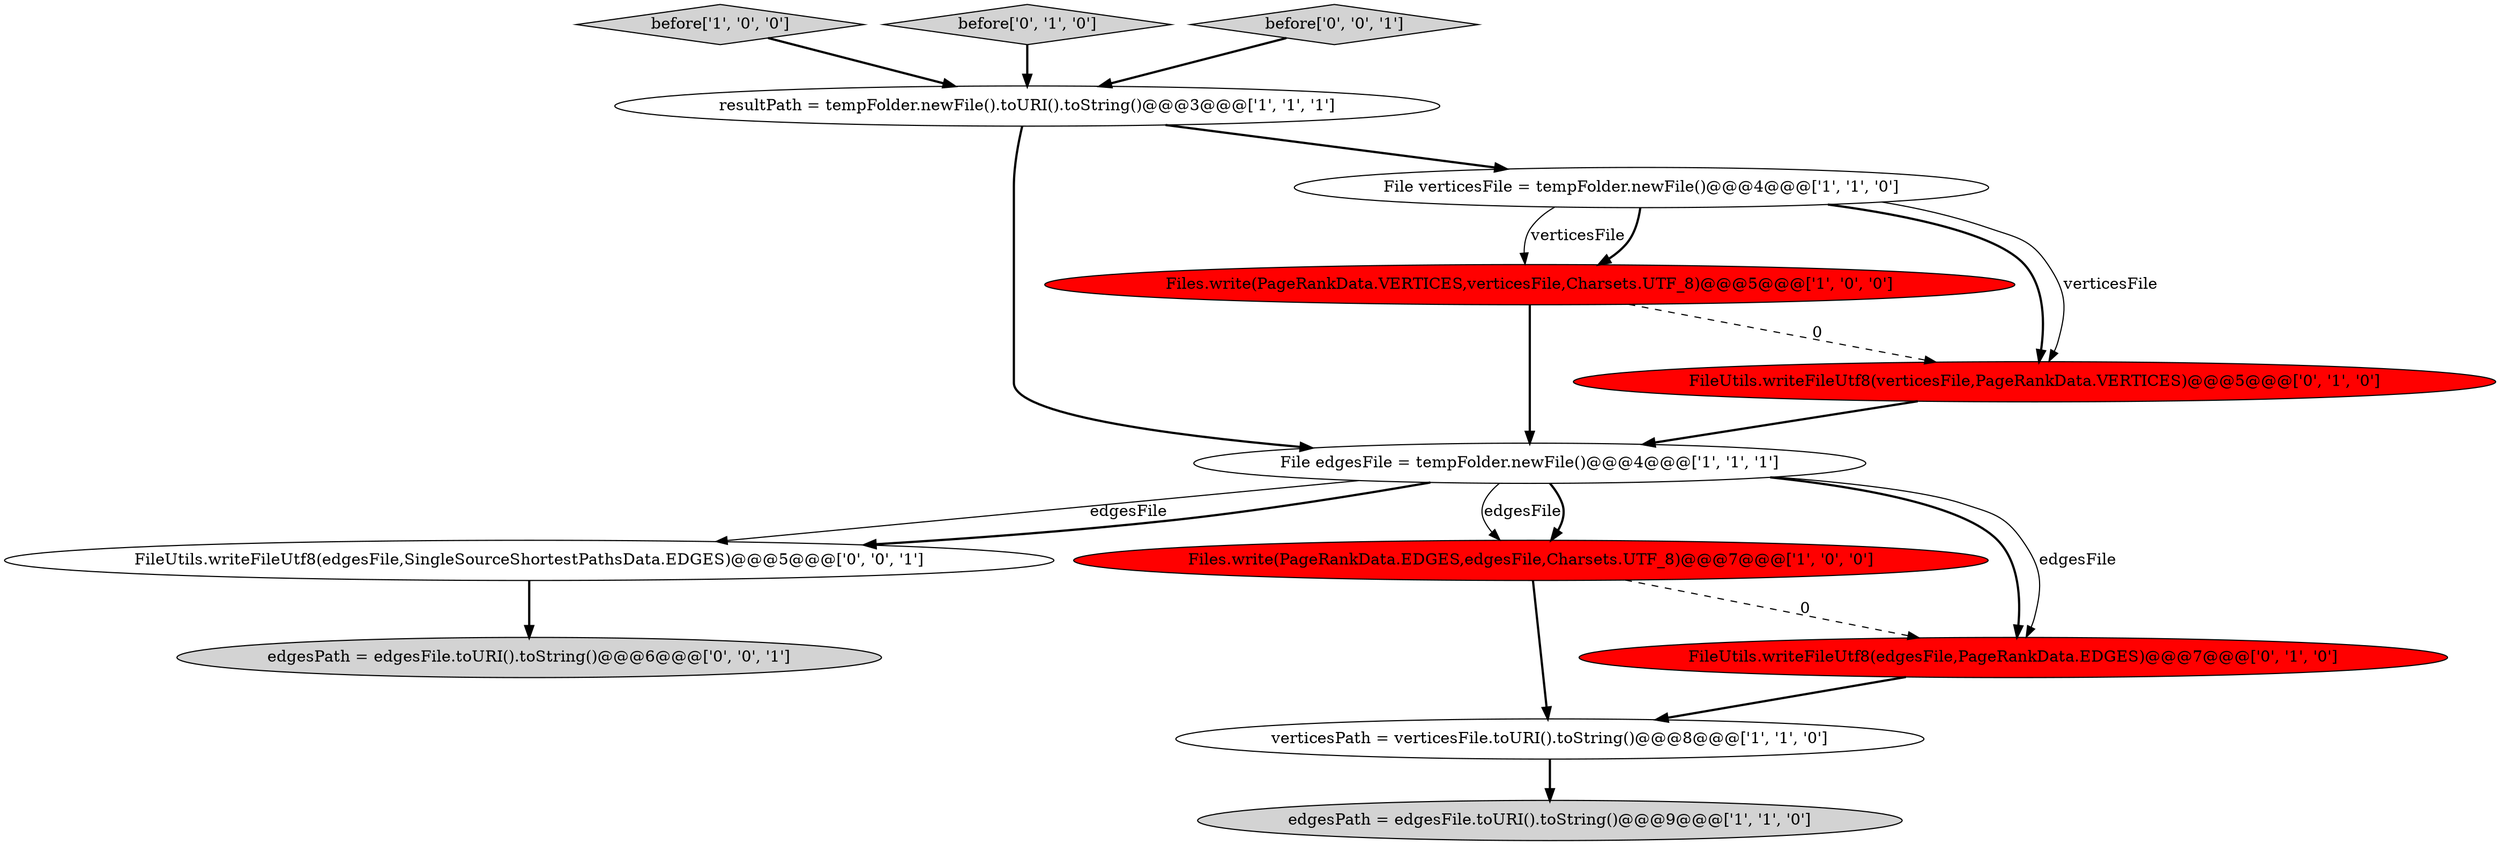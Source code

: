 digraph {
1 [style = filled, label = "Files.write(PageRankData.VERTICES,verticesFile,Charsets.UTF_8)@@@5@@@['1', '0', '0']", fillcolor = red, shape = ellipse image = "AAA1AAABBB1BBB"];
2 [style = filled, label = "before['1', '0', '0']", fillcolor = lightgray, shape = diamond image = "AAA0AAABBB1BBB"];
6 [style = filled, label = "verticesPath = verticesFile.toURI().toString()@@@8@@@['1', '1', '0']", fillcolor = white, shape = ellipse image = "AAA0AAABBB1BBB"];
4 [style = filled, label = "File edgesFile = tempFolder.newFile()@@@4@@@['1', '1', '1']", fillcolor = white, shape = ellipse image = "AAA0AAABBB1BBB"];
7 [style = filled, label = "resultPath = tempFolder.newFile().toURI().toString()@@@3@@@['1', '1', '1']", fillcolor = white, shape = ellipse image = "AAA0AAABBB1BBB"];
12 [style = filled, label = "FileUtils.writeFileUtf8(edgesFile,SingleSourceShortestPathsData.EDGES)@@@5@@@['0', '0', '1']", fillcolor = white, shape = ellipse image = "AAA0AAABBB3BBB"];
5 [style = filled, label = "Files.write(PageRankData.EDGES,edgesFile,Charsets.UTF_8)@@@7@@@['1', '0', '0']", fillcolor = red, shape = ellipse image = "AAA1AAABBB1BBB"];
13 [style = filled, label = "edgesPath = edgesFile.toURI().toString()@@@6@@@['0', '0', '1']", fillcolor = lightgray, shape = ellipse image = "AAA0AAABBB3BBB"];
3 [style = filled, label = "edgesPath = edgesFile.toURI().toString()@@@9@@@['1', '1', '0']", fillcolor = lightgray, shape = ellipse image = "AAA0AAABBB1BBB"];
10 [style = filled, label = "FileUtils.writeFileUtf8(edgesFile,PageRankData.EDGES)@@@7@@@['0', '1', '0']", fillcolor = red, shape = ellipse image = "AAA1AAABBB2BBB"];
0 [style = filled, label = "File verticesFile = tempFolder.newFile()@@@4@@@['1', '1', '0']", fillcolor = white, shape = ellipse image = "AAA0AAABBB1BBB"];
8 [style = filled, label = "before['0', '1', '0']", fillcolor = lightgray, shape = diamond image = "AAA0AAABBB2BBB"];
9 [style = filled, label = "FileUtils.writeFileUtf8(verticesFile,PageRankData.VERTICES)@@@5@@@['0', '1', '0']", fillcolor = red, shape = ellipse image = "AAA1AAABBB2BBB"];
11 [style = filled, label = "before['0', '0', '1']", fillcolor = lightgray, shape = diamond image = "AAA0AAABBB3BBB"];
4->10 [style = bold, label=""];
6->3 [style = bold, label=""];
1->4 [style = bold, label=""];
0->9 [style = bold, label=""];
4->5 [style = solid, label="edgesFile"];
9->4 [style = bold, label=""];
1->9 [style = dashed, label="0"];
4->12 [style = solid, label="edgesFile"];
7->0 [style = bold, label=""];
7->4 [style = bold, label=""];
10->6 [style = bold, label=""];
8->7 [style = bold, label=""];
12->13 [style = bold, label=""];
0->1 [style = solid, label="verticesFile"];
0->9 [style = solid, label="verticesFile"];
5->6 [style = bold, label=""];
5->10 [style = dashed, label="0"];
0->1 [style = bold, label=""];
4->12 [style = bold, label=""];
4->10 [style = solid, label="edgesFile"];
2->7 [style = bold, label=""];
4->5 [style = bold, label=""];
11->7 [style = bold, label=""];
}
